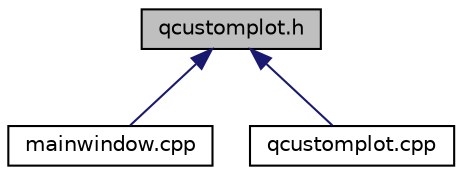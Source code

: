 digraph "qcustomplot.h"
{
  edge [fontname="Helvetica",fontsize="10",labelfontname="Helvetica",labelfontsize="10"];
  node [fontname="Helvetica",fontsize="10",shape=record];
  Node26 [label="qcustomplot.h",height=0.2,width=0.4,color="black", fillcolor="grey75", style="filled", fontcolor="black"];
  Node26 -> Node27 [dir="back",color="midnightblue",fontsize="10",style="solid",fontname="Helvetica"];
  Node27 [label="mainwindow.cpp",height=0.2,width=0.4,color="black", fillcolor="white", style="filled",URL="$mainwindow_8cpp.html",tooltip="The front end userface that displays weather information. "];
  Node26 -> Node28 [dir="back",color="midnightblue",fontsize="10",style="solid",fontname="Helvetica"];
  Node28 [label="qcustomplot.cpp",height=0.2,width=0.4,color="black", fillcolor="white", style="filled",URL="$qcustomplot_8cpp.html"];
}
